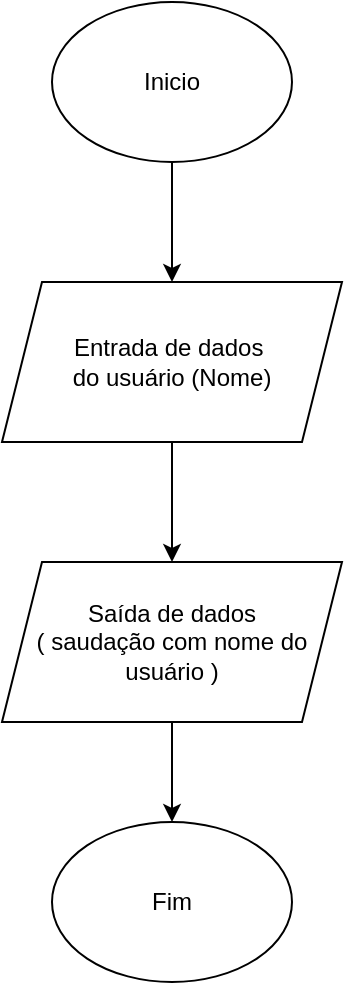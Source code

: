 <mxfile version="24.0.4" type="google">
  <diagram id="kgpKYQtTHZ0yAKxKKP6v" name="Page-1">
    <mxGraphModel grid="1" page="1" gridSize="10" guides="1" tooltips="1" connect="1" arrows="1" fold="1" pageScale="1" pageWidth="850" pageHeight="1100" math="0" shadow="0">
      <root>
        <mxCell id="0" />
        <mxCell id="1" parent="0" />
        <mxCell id="PBwjPcmHuXbGxSfvPWQs-1" value="Inicio" style="ellipse;whiteSpace=wrap;html=1;" vertex="1" parent="1">
          <mxGeometry x="305" y="80" width="120" height="80" as="geometry" />
        </mxCell>
        <mxCell id="PBwjPcmHuXbGxSfvPWQs-8" value="" style="edgeStyle=orthogonalEdgeStyle;rounded=0;orthogonalLoop=1;jettySize=auto;html=1;" edge="1" parent="1" source="PBwjPcmHuXbGxSfvPWQs-2" target="PBwjPcmHuXbGxSfvPWQs-4">
          <mxGeometry relative="1" as="geometry" />
        </mxCell>
        <mxCell id="PBwjPcmHuXbGxSfvPWQs-2" value="Entrada de dados&amp;nbsp;&lt;div&gt;do usuário (Nome)&lt;/div&gt;" style="shape=parallelogram;perimeter=parallelogramPerimeter;whiteSpace=wrap;html=1;fixedSize=1;" vertex="1" parent="1">
          <mxGeometry x="280" y="220" width="170" height="80" as="geometry" />
        </mxCell>
        <mxCell id="PBwjPcmHuXbGxSfvPWQs-7" value="" style="edgeStyle=orthogonalEdgeStyle;rounded=0;orthogonalLoop=1;jettySize=auto;html=1;exitX=0.5;exitY=1;exitDx=0;exitDy=0;" edge="1" parent="1" source="PBwjPcmHuXbGxSfvPWQs-1" target="PBwjPcmHuXbGxSfvPWQs-2">
          <mxGeometry relative="1" as="geometry">
            <mxPoint x="355" y="150" as="sourcePoint" />
          </mxGeometry>
        </mxCell>
        <mxCell id="PBwjPcmHuXbGxSfvPWQs-9" value="" style="edgeStyle=orthogonalEdgeStyle;rounded=0;orthogonalLoop=1;jettySize=auto;html=1;exitX=0.5;exitY=1;exitDx=0;exitDy=0;" edge="1" parent="1" source="PBwjPcmHuXbGxSfvPWQs-4" target="PBwjPcmHuXbGxSfvPWQs-5">
          <mxGeometry relative="1" as="geometry">
            <mxPoint x="375" y="440" as="sourcePoint" />
          </mxGeometry>
        </mxCell>
        <mxCell id="PBwjPcmHuXbGxSfvPWQs-4" value="Saída de dados&lt;div&gt;( saudação com nome do usuário )&lt;/div&gt;" style="shape=parallelogram;perimeter=parallelogramPerimeter;whiteSpace=wrap;html=1;fixedSize=1;" vertex="1" parent="1">
          <mxGeometry x="280" y="360" width="170" height="80" as="geometry" />
        </mxCell>
        <mxCell id="PBwjPcmHuXbGxSfvPWQs-5" value="Fim" style="ellipse;whiteSpace=wrap;html=1;" vertex="1" parent="1">
          <mxGeometry x="305" y="490" width="120" height="80" as="geometry" />
        </mxCell>
      </root>
    </mxGraphModel>
  </diagram>
</mxfile>
